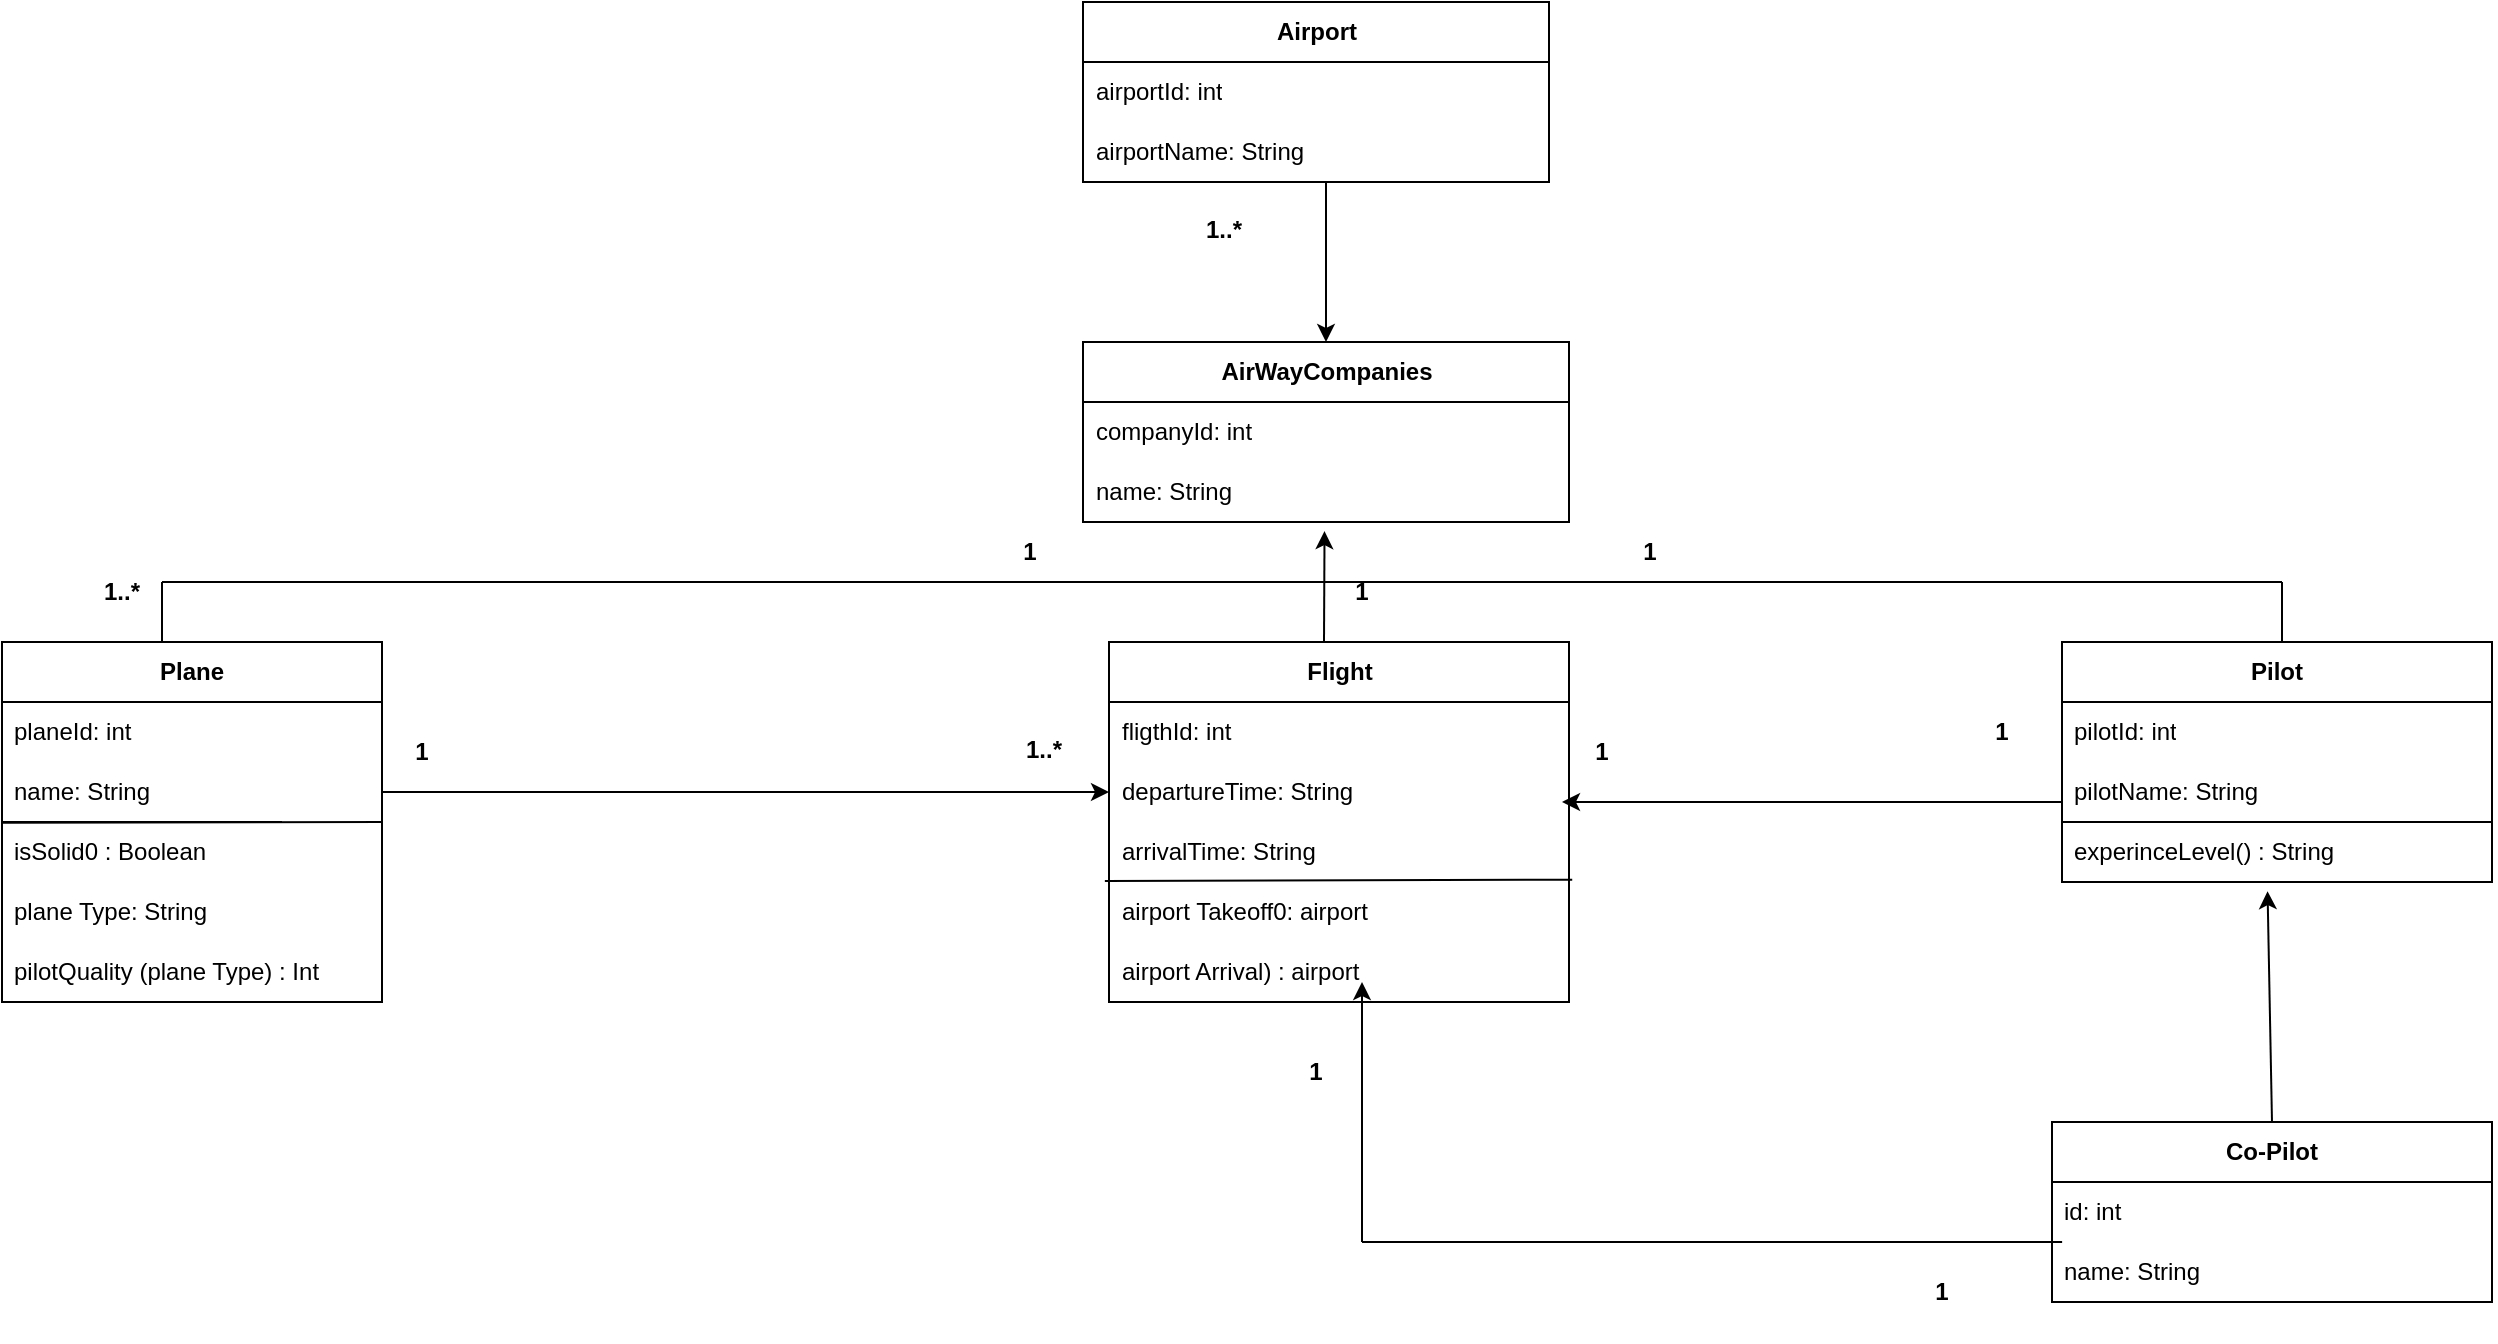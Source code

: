 <mxfile version="21.6.5" type="github">
  <diagram name="Page-1" id="zrJNWIOXKjDKUvVxFT1h">
    <mxGraphModel dx="1804" dy="647" grid="1" gridSize="10" guides="1" tooltips="1" connect="1" arrows="1" fold="1" page="1" pageScale="1" pageWidth="850" pageHeight="1100" math="0" shadow="0">
      <root>
        <mxCell id="0" />
        <mxCell id="1" parent="0" />
        <mxCell id="SiJ6wE0e8ZLLobgeJzMy-1" value="&lt;b style=&quot;background-color: rgb(255, 255, 255);&quot;&gt;Airport&lt;/b&gt;" style="swimlane;fontStyle=0;childLayout=stackLayout;horizontal=1;startSize=30;horizontalStack=0;resizeParent=1;resizeParentMax=0;resizeLast=0;collapsible=1;marginBottom=0;whiteSpace=wrap;html=1;fontColor=#000000;" vertex="1" parent="1">
          <mxGeometry x="300.5" y="50" width="233" height="90" as="geometry" />
        </mxCell>
        <mxCell id="SiJ6wE0e8ZLLobgeJzMy-2" value="airportId: int" style="text;strokeColor=none;fillColor=none;align=left;verticalAlign=middle;spacingLeft=4;spacingRight=4;overflow=hidden;points=[[0,0.5],[1,0.5]];portConstraint=eastwest;rotatable=0;whiteSpace=wrap;html=1;fontColor=#000000;" vertex="1" parent="SiJ6wE0e8ZLLobgeJzMy-1">
          <mxGeometry y="30" width="233" height="30" as="geometry" />
        </mxCell>
        <mxCell id="SiJ6wE0e8ZLLobgeJzMy-3" value="airportName: String" style="text;strokeColor=none;fillColor=none;align=left;verticalAlign=middle;spacingLeft=4;spacingRight=4;overflow=hidden;points=[[0,0.5],[1,0.5]];portConstraint=eastwest;rotatable=0;whiteSpace=wrap;html=1;fontColor=#000000;" vertex="1" parent="SiJ6wE0e8ZLLobgeJzMy-1">
          <mxGeometry y="60" width="233" height="30" as="geometry" />
        </mxCell>
        <mxCell id="SiJ6wE0e8ZLLobgeJzMy-4" value="&lt;b style=&quot;background-color: rgb(255, 255, 255);&quot;&gt;AirWayCompanies&lt;/b&gt;" style="swimlane;fontStyle=0;childLayout=stackLayout;horizontal=1;startSize=30;horizontalStack=0;resizeParent=1;resizeParentMax=0;resizeLast=0;collapsible=1;marginBottom=0;whiteSpace=wrap;html=1;fontColor=#000000;" vertex="1" parent="1">
          <mxGeometry x="300.5" y="220" width="243" height="90" as="geometry" />
        </mxCell>
        <mxCell id="SiJ6wE0e8ZLLobgeJzMy-5" value="companyId: int" style="text;strokeColor=none;fillColor=none;align=left;verticalAlign=middle;spacingLeft=4;spacingRight=4;overflow=hidden;points=[[0,0.5],[1,0.5]];portConstraint=eastwest;rotatable=0;whiteSpace=wrap;html=1;fontColor=#000000;" vertex="1" parent="SiJ6wE0e8ZLLobgeJzMy-4">
          <mxGeometry y="30" width="243" height="30" as="geometry" />
        </mxCell>
        <mxCell id="SiJ6wE0e8ZLLobgeJzMy-6" value="name: String" style="text;strokeColor=none;fillColor=none;align=left;verticalAlign=middle;spacingLeft=4;spacingRight=4;overflow=hidden;points=[[0,0.5],[1,0.5]];portConstraint=eastwest;rotatable=0;whiteSpace=wrap;html=1;fontColor=#000000;" vertex="1" parent="SiJ6wE0e8ZLLobgeJzMy-4">
          <mxGeometry y="60" width="243" height="30" as="geometry" />
        </mxCell>
        <mxCell id="SiJ6wE0e8ZLLobgeJzMy-7" value="&lt;b style=&quot;background-color: rgb(255, 255, 255);&quot;&gt;Plane&lt;/b&gt;" style="swimlane;fontStyle=0;childLayout=stackLayout;horizontal=1;startSize=30;horizontalStack=0;resizeParent=1;resizeParentMax=0;resizeLast=0;collapsible=1;marginBottom=0;whiteSpace=wrap;html=1;fontColor=#000000;" vertex="1" parent="1">
          <mxGeometry x="-240" y="370" width="190" height="180" as="geometry" />
        </mxCell>
        <mxCell id="SiJ6wE0e8ZLLobgeJzMy-8" value="planeId: int" style="text;strokeColor=none;fillColor=none;align=left;verticalAlign=middle;spacingLeft=4;spacingRight=4;overflow=hidden;points=[[0,0.5],[1,0.5]];portConstraint=eastwest;rotatable=0;whiteSpace=wrap;html=1;fontColor=#000000;" vertex="1" parent="SiJ6wE0e8ZLLobgeJzMy-7">
          <mxGeometry y="30" width="190" height="30" as="geometry" />
        </mxCell>
        <mxCell id="SiJ6wE0e8ZLLobgeJzMy-9" value="name: String" style="text;strokeColor=none;fillColor=none;align=left;verticalAlign=middle;spacingLeft=4;spacingRight=4;overflow=hidden;points=[[0,0.5],[1,0.5]];portConstraint=eastwest;rotatable=0;whiteSpace=wrap;html=1;fontColor=#000000;" vertex="1" parent="SiJ6wE0e8ZLLobgeJzMy-7">
          <mxGeometry y="60" width="190" height="30" as="geometry" />
        </mxCell>
        <mxCell id="SiJ6wE0e8ZLLobgeJzMy-10" value="" style="endArrow=none;html=1;rounded=0;fontColor=#000000;" edge="1" parent="SiJ6wE0e8ZLLobgeJzMy-7">
          <mxGeometry width="50" height="50" relative="1" as="geometry">
            <mxPoint y="90.0" as="sourcePoint" />
            <mxPoint x="140" y="90.0" as="targetPoint" />
          </mxGeometry>
        </mxCell>
        <mxCell id="SiJ6wE0e8ZLLobgeJzMy-11" value="isSolid0 : Boolean" style="text;strokeColor=none;fillColor=none;align=left;verticalAlign=middle;spacingLeft=4;spacingRight=4;overflow=hidden;points=[[0,0.5],[1,0.5]];portConstraint=eastwest;rotatable=0;whiteSpace=wrap;html=1;fontColor=#000000;" vertex="1" parent="SiJ6wE0e8ZLLobgeJzMy-7">
          <mxGeometry y="90" width="190" height="30" as="geometry" />
        </mxCell>
        <mxCell id="SiJ6wE0e8ZLLobgeJzMy-12" value="plane Type: String" style="text;strokeColor=none;fillColor=none;align=left;verticalAlign=middle;spacingLeft=4;spacingRight=4;overflow=hidden;points=[[0,0.5],[1,0.5]];portConstraint=eastwest;rotatable=0;whiteSpace=wrap;html=1;fontColor=#000000;" vertex="1" parent="SiJ6wE0e8ZLLobgeJzMy-7">
          <mxGeometry y="120" width="190" height="30" as="geometry" />
        </mxCell>
        <mxCell id="SiJ6wE0e8ZLLobgeJzMy-13" value="pilotQuality (plane Type) : Int" style="text;strokeColor=none;fillColor=none;align=left;verticalAlign=middle;spacingLeft=4;spacingRight=4;overflow=hidden;points=[[0,0.5],[1,0.5]];portConstraint=eastwest;rotatable=0;whiteSpace=wrap;html=1;fontColor=#000000;" vertex="1" parent="SiJ6wE0e8ZLLobgeJzMy-7">
          <mxGeometry y="150" width="190" height="30" as="geometry" />
        </mxCell>
        <mxCell id="SiJ6wE0e8ZLLobgeJzMy-14" value="" style="endArrow=none;html=1;rounded=0;exitX=-0.002;exitY=0.011;exitDx=0;exitDy=0;exitPerimeter=0;" edge="1" parent="SiJ6wE0e8ZLLobgeJzMy-7" source="SiJ6wE0e8ZLLobgeJzMy-11">
          <mxGeometry width="50" height="50" relative="1" as="geometry">
            <mxPoint x="130" y="170" as="sourcePoint" />
            <mxPoint x="190" y="90" as="targetPoint" />
          </mxGeometry>
        </mxCell>
        <mxCell id="SiJ6wE0e8ZLLobgeJzMy-15" value="&lt;b&gt;&lt;span style=&quot;background-color: rgb(255, 255, 255);&quot;&gt;Flight&lt;/span&gt;&lt;br&gt;&lt;/b&gt;" style="swimlane;fontStyle=0;childLayout=stackLayout;horizontal=1;startSize=30;horizontalStack=0;resizeParent=1;resizeParentMax=0;resizeLast=0;collapsible=1;marginBottom=0;whiteSpace=wrap;html=1;fontColor=#000000;" vertex="1" parent="1">
          <mxGeometry x="313.5" y="370" width="230" height="180" as="geometry" />
        </mxCell>
        <mxCell id="SiJ6wE0e8ZLLobgeJzMy-16" value="fligthId: int" style="text;strokeColor=none;fillColor=none;align=left;verticalAlign=middle;spacingLeft=4;spacingRight=4;overflow=hidden;points=[[0,0.5],[1,0.5]];portConstraint=eastwest;rotatable=0;whiteSpace=wrap;html=1;fontColor=#000000;" vertex="1" parent="SiJ6wE0e8ZLLobgeJzMy-15">
          <mxGeometry y="30" width="230" height="30" as="geometry" />
        </mxCell>
        <mxCell id="SiJ6wE0e8ZLLobgeJzMy-17" value="departureTime: String" style="text;strokeColor=none;fillColor=none;align=left;verticalAlign=middle;spacingLeft=4;spacingRight=4;overflow=hidden;points=[[0,0.5],[1,0.5]];portConstraint=eastwest;rotatable=0;whiteSpace=wrap;html=1;fontColor=#000000;" vertex="1" parent="SiJ6wE0e8ZLLobgeJzMy-15">
          <mxGeometry y="60" width="230" height="30" as="geometry" />
        </mxCell>
        <mxCell id="SiJ6wE0e8ZLLobgeJzMy-18" value="arrivalTime: String" style="text;strokeColor=none;fillColor=none;align=left;verticalAlign=middle;spacingLeft=4;spacingRight=4;overflow=hidden;points=[[0,0.5],[1,0.5]];portConstraint=eastwest;rotatable=0;whiteSpace=wrap;html=1;fontColor=#000000;" vertex="1" parent="SiJ6wE0e8ZLLobgeJzMy-15">
          <mxGeometry y="90" width="230" height="30" as="geometry" />
        </mxCell>
        <mxCell id="SiJ6wE0e8ZLLobgeJzMy-19" value="airport Takeoff0: airport" style="text;strokeColor=none;fillColor=none;align=left;verticalAlign=middle;spacingLeft=4;spacingRight=4;overflow=hidden;points=[[0,0.5],[1,0.5]];portConstraint=eastwest;rotatable=0;whiteSpace=wrap;html=1;fontColor=#000000;" vertex="1" parent="SiJ6wE0e8ZLLobgeJzMy-15">
          <mxGeometry y="120" width="230" height="30" as="geometry" />
        </mxCell>
        <mxCell id="SiJ6wE0e8ZLLobgeJzMy-20" value="airport Arrival) : airport" style="text;strokeColor=none;fillColor=none;align=left;verticalAlign=middle;spacingLeft=4;spacingRight=4;overflow=hidden;points=[[0,0.5],[1,0.5]];portConstraint=eastwest;rotatable=0;whiteSpace=wrap;html=1;fontColor=#000000;" vertex="1" parent="SiJ6wE0e8ZLLobgeJzMy-15">
          <mxGeometry y="150" width="230" height="30" as="geometry" />
        </mxCell>
        <mxCell id="SiJ6wE0e8ZLLobgeJzMy-21" value="" style="endArrow=none;html=1;rounded=0;entryX=1.007;entryY=-0.039;entryDx=0;entryDy=0;entryPerimeter=0;exitX=-0.009;exitY=-0.016;exitDx=0;exitDy=0;exitPerimeter=0;" edge="1" parent="SiJ6wE0e8ZLLobgeJzMy-15" source="SiJ6wE0e8ZLLobgeJzMy-19" target="SiJ6wE0e8ZLLobgeJzMy-19">
          <mxGeometry width="50" height="50" relative="1" as="geometry">
            <mxPoint x="180" y="110" as="sourcePoint" />
            <mxPoint x="230" y="60" as="targetPoint" />
          </mxGeometry>
        </mxCell>
        <mxCell id="SiJ6wE0e8ZLLobgeJzMy-22" value="&lt;b style=&quot;background-color: rgb(255, 255, 255);&quot;&gt;Pilot&lt;br&gt;&lt;/b&gt;" style="swimlane;fontStyle=0;childLayout=stackLayout;horizontal=1;startSize=30;horizontalStack=0;resizeParent=1;resizeParentMax=0;resizeLast=0;collapsible=1;marginBottom=0;whiteSpace=wrap;html=1;fontColor=#000000;" vertex="1" parent="1">
          <mxGeometry x="790" y="370" width="215" height="120" as="geometry" />
        </mxCell>
        <mxCell id="SiJ6wE0e8ZLLobgeJzMy-23" value="pilotId: int" style="text;strokeColor=none;fillColor=none;align=left;verticalAlign=middle;spacingLeft=4;spacingRight=4;overflow=hidden;points=[[0,0.5],[1,0.5]];portConstraint=eastwest;rotatable=0;whiteSpace=wrap;html=1;fontColor=#000000;" vertex="1" parent="SiJ6wE0e8ZLLobgeJzMy-22">
          <mxGeometry y="30" width="215" height="30" as="geometry" />
        </mxCell>
        <mxCell id="SiJ6wE0e8ZLLobgeJzMy-24" value="pilotName: String" style="text;strokeColor=none;fillColor=none;align=left;verticalAlign=middle;spacingLeft=4;spacingRight=4;overflow=hidden;points=[[0,0.5],[1,0.5]];portConstraint=eastwest;rotatable=0;whiteSpace=wrap;html=1;fontColor=#000000;" vertex="1" parent="SiJ6wE0e8ZLLobgeJzMy-22">
          <mxGeometry y="60" width="215" height="30" as="geometry" />
        </mxCell>
        <mxCell id="SiJ6wE0e8ZLLobgeJzMy-25" value="experinceLevel() : String" style="text;strokeColor=none;fillColor=none;align=left;verticalAlign=middle;spacingLeft=4;spacingRight=4;overflow=hidden;points=[[0,0.5],[1,0.5]];portConstraint=eastwest;rotatable=0;whiteSpace=wrap;html=1;fontColor=#000000;" vertex="1" parent="SiJ6wE0e8ZLLobgeJzMy-22">
          <mxGeometry y="90" width="215" height="30" as="geometry" />
        </mxCell>
        <mxCell id="SiJ6wE0e8ZLLobgeJzMy-26" value="" style="endArrow=none;html=1;rounded=0;exitX=0.001;exitY=0;exitDx=0;exitDy=0;exitPerimeter=0;" edge="1" parent="SiJ6wE0e8ZLLobgeJzMy-22" source="SiJ6wE0e8ZLLobgeJzMy-25">
          <mxGeometry width="50" height="50" relative="1" as="geometry">
            <mxPoint x="85" y="80" as="sourcePoint" />
            <mxPoint x="215" y="90" as="targetPoint" />
          </mxGeometry>
        </mxCell>
        <mxCell id="SiJ6wE0e8ZLLobgeJzMy-27" value="&lt;b style=&quot;background-color: rgb(255, 255, 255);&quot;&gt;Co-Pilot&lt;br&gt;&lt;/b&gt;" style="swimlane;fontStyle=0;childLayout=stackLayout;horizontal=1;startSize=30;horizontalStack=0;resizeParent=1;resizeParentMax=0;resizeLast=0;collapsible=1;marginBottom=0;whiteSpace=wrap;html=1;fontColor=#000000;" vertex="1" parent="1">
          <mxGeometry x="785" y="610" width="220" height="90" as="geometry" />
        </mxCell>
        <mxCell id="SiJ6wE0e8ZLLobgeJzMy-28" value="id: int" style="text;strokeColor=none;fillColor=none;align=left;verticalAlign=middle;spacingLeft=4;spacingRight=4;overflow=hidden;points=[[0,0.5],[1,0.5]];portConstraint=eastwest;rotatable=0;whiteSpace=wrap;html=1;fontColor=#000000;" vertex="1" parent="SiJ6wE0e8ZLLobgeJzMy-27">
          <mxGeometry y="30" width="220" height="30" as="geometry" />
        </mxCell>
        <mxCell id="SiJ6wE0e8ZLLobgeJzMy-29" value="name: String" style="text;strokeColor=none;fillColor=none;align=left;verticalAlign=middle;spacingLeft=4;spacingRight=4;overflow=hidden;points=[[0,0.5],[1,0.5]];portConstraint=eastwest;rotatable=0;whiteSpace=wrap;html=1;fontColor=#000000;" vertex="1" parent="SiJ6wE0e8ZLLobgeJzMy-27">
          <mxGeometry y="60" width="220" height="30" as="geometry" />
        </mxCell>
        <mxCell id="SiJ6wE0e8ZLLobgeJzMy-30" value="" style="endArrow=classic;html=1;rounded=0;entryX=0.5;entryY=0;entryDx=0;entryDy=0;" edge="1" parent="1" target="SiJ6wE0e8ZLLobgeJzMy-4">
          <mxGeometry width="50" height="50" relative="1" as="geometry">
            <mxPoint x="422" y="140" as="sourcePoint" />
            <mxPoint x="490" y="270" as="targetPoint" />
          </mxGeometry>
        </mxCell>
        <mxCell id="SiJ6wE0e8ZLLobgeJzMy-31" value="" style="endArrow=none;html=1;rounded=0;" edge="1" parent="1">
          <mxGeometry width="50" height="50" relative="1" as="geometry">
            <mxPoint x="-160" y="340" as="sourcePoint" />
            <mxPoint x="900" y="340" as="targetPoint" />
          </mxGeometry>
        </mxCell>
        <mxCell id="SiJ6wE0e8ZLLobgeJzMy-32" value="" style="endArrow=none;html=1;rounded=0;" edge="1" parent="1">
          <mxGeometry width="50" height="50" relative="1" as="geometry">
            <mxPoint x="-160" y="370" as="sourcePoint" />
            <mxPoint x="-160" y="340" as="targetPoint" />
          </mxGeometry>
        </mxCell>
        <mxCell id="SiJ6wE0e8ZLLobgeJzMy-33" value="" style="endArrow=none;html=1;rounded=0;" edge="1" parent="1">
          <mxGeometry width="50" height="50" relative="1" as="geometry">
            <mxPoint x="900" y="370" as="sourcePoint" />
            <mxPoint x="900" y="340" as="targetPoint" />
          </mxGeometry>
        </mxCell>
        <mxCell id="SiJ6wE0e8ZLLobgeJzMy-34" value="" style="endArrow=classic;html=1;rounded=0;entryX=0.497;entryY=1.152;entryDx=0;entryDy=0;entryPerimeter=0;" edge="1" parent="1" target="SiJ6wE0e8ZLLobgeJzMy-6">
          <mxGeometry width="50" height="50" relative="1" as="geometry">
            <mxPoint x="421" y="370" as="sourcePoint" />
            <mxPoint x="440" y="450" as="targetPoint" />
          </mxGeometry>
        </mxCell>
        <mxCell id="SiJ6wE0e8ZLLobgeJzMy-35" value="" style="endArrow=classic;html=1;rounded=0;entryX=0.478;entryY=1.152;entryDx=0;entryDy=0;entryPerimeter=0;exitX=0.5;exitY=0;exitDx=0;exitDy=0;" edge="1" parent="1" source="SiJ6wE0e8ZLLobgeJzMy-27" target="SiJ6wE0e8ZLLobgeJzMy-25">
          <mxGeometry width="50" height="50" relative="1" as="geometry">
            <mxPoint x="390" y="590" as="sourcePoint" />
            <mxPoint x="440" y="540" as="targetPoint" />
          </mxGeometry>
        </mxCell>
        <mxCell id="SiJ6wE0e8ZLLobgeJzMy-36" value="" style="endArrow=classic;html=1;rounded=0;" edge="1" parent="1">
          <mxGeometry width="50" height="50" relative="1" as="geometry">
            <mxPoint x="440" y="670" as="sourcePoint" />
            <mxPoint x="440" y="540" as="targetPoint" />
          </mxGeometry>
        </mxCell>
        <mxCell id="SiJ6wE0e8ZLLobgeJzMy-37" value="" style="endArrow=none;html=1;rounded=0;exitX=0.023;exitY=0;exitDx=0;exitDy=0;exitPerimeter=0;" edge="1" parent="1" source="SiJ6wE0e8ZLLobgeJzMy-29">
          <mxGeometry width="50" height="50" relative="1" as="geometry">
            <mxPoint x="390" y="590" as="sourcePoint" />
            <mxPoint x="440" y="670" as="targetPoint" />
          </mxGeometry>
        </mxCell>
        <mxCell id="SiJ6wE0e8ZLLobgeJzMy-38" value="&lt;b&gt;1&lt;/b&gt;" style="text;html=1;strokeColor=none;fillColor=none;align=center;verticalAlign=middle;whiteSpace=wrap;rounded=0;" vertex="1" parent="1">
          <mxGeometry x="690" y="670" width="80" height="50" as="geometry" />
        </mxCell>
        <mxCell id="SiJ6wE0e8ZLLobgeJzMy-39" value="&lt;b&gt;1&lt;/b&gt;" style="text;html=1;strokeColor=none;fillColor=none;align=center;verticalAlign=middle;whiteSpace=wrap;rounded=0;" vertex="1" parent="1">
          <mxGeometry x="377" y="560" width="80" height="50" as="geometry" />
        </mxCell>
        <mxCell id="SiJ6wE0e8ZLLobgeJzMy-40" value="&lt;b&gt;1&lt;/b&gt;" style="text;html=1;strokeColor=none;fillColor=none;align=center;verticalAlign=middle;whiteSpace=wrap;rounded=0;" vertex="1" parent="1">
          <mxGeometry x="-70" y="400" width="80" height="50" as="geometry" />
        </mxCell>
        <mxCell id="SiJ6wE0e8ZLLobgeJzMy-41" value="&lt;b&gt;1&lt;/b&gt;" style="text;html=1;strokeColor=none;fillColor=none;align=center;verticalAlign=middle;whiteSpace=wrap;rounded=0;" vertex="1" parent="1">
          <mxGeometry x="720" y="390" width="80" height="50" as="geometry" />
        </mxCell>
        <mxCell id="SiJ6wE0e8ZLLobgeJzMy-42" value="&lt;b&gt;1&lt;/b&gt;" style="text;html=1;strokeColor=none;fillColor=none;align=center;verticalAlign=middle;whiteSpace=wrap;rounded=0;" vertex="1" parent="1">
          <mxGeometry x="520" y="400" width="80" height="50" as="geometry" />
        </mxCell>
        <mxCell id="SiJ6wE0e8ZLLobgeJzMy-43" value="" style="endArrow=classic;html=1;rounded=0;entryX=0.25;entryY=1;entryDx=0;entryDy=0;" edge="1" parent="1" target="SiJ6wE0e8ZLLobgeJzMy-42">
          <mxGeometry width="50" height="50" relative="1" as="geometry">
            <mxPoint x="790" y="450" as="sourcePoint" />
            <mxPoint x="450" y="500" as="targetPoint" />
          </mxGeometry>
        </mxCell>
        <mxCell id="SiJ6wE0e8ZLLobgeJzMy-44" value="&lt;b&gt;1&lt;/b&gt;" style="text;html=1;strokeColor=none;fillColor=none;align=center;verticalAlign=middle;whiteSpace=wrap;rounded=0;" vertex="1" parent="1">
          <mxGeometry x="233.5" y="300" width="80" height="50" as="geometry" />
        </mxCell>
        <mxCell id="SiJ6wE0e8ZLLobgeJzMy-45" value="&lt;b&gt;1&lt;/b&gt;" style="text;html=1;strokeColor=none;fillColor=none;align=center;verticalAlign=middle;whiteSpace=wrap;rounded=0;" vertex="1" parent="1">
          <mxGeometry x="400" y="320" width="80" height="50" as="geometry" />
        </mxCell>
        <mxCell id="SiJ6wE0e8ZLLobgeJzMy-46" value="&lt;b&gt;1&lt;/b&gt;" style="text;html=1;strokeColor=none;fillColor=none;align=center;verticalAlign=middle;whiteSpace=wrap;rounded=0;" vertex="1" parent="1">
          <mxGeometry x="543.5" y="300" width="80" height="50" as="geometry" />
        </mxCell>
        <mxCell id="SiJ6wE0e8ZLLobgeJzMy-47" value="&lt;b&gt;1..*&lt;/b&gt;" style="text;html=1;strokeColor=none;fillColor=none;align=center;verticalAlign=middle;whiteSpace=wrap;rounded=0;" vertex="1" parent="1">
          <mxGeometry x="-210" y="330" width="60" height="30" as="geometry" />
        </mxCell>
        <mxCell id="SiJ6wE0e8ZLLobgeJzMy-48" value="&lt;b style=&quot;border-color: var(--border-color); caret-color: rgb(0, 0, 0); color: rgb(0, 0, 0); font-family: Helvetica; font-size: 12px; font-style: normal; font-variant-caps: normal; letter-spacing: normal; text-align: center; text-indent: 0px; text-transform: none; word-spacing: 0px; -webkit-text-stroke-width: 0px; text-decoration: none;&quot;&gt;1..*&lt;/b&gt;" style="text;whiteSpace=wrap;html=1;" vertex="1" parent="1">
          <mxGeometry x="360" y="150" width="50" height="40" as="geometry" />
        </mxCell>
        <mxCell id="SiJ6wE0e8ZLLobgeJzMy-49" value="" style="endArrow=classic;html=1;rounded=0;entryX=0;entryY=0.5;entryDx=0;entryDy=0;" edge="1" parent="1" target="SiJ6wE0e8ZLLobgeJzMy-17">
          <mxGeometry width="50" height="50" relative="1" as="geometry">
            <mxPoint x="-50" y="445" as="sourcePoint" />
            <mxPoint x="450" y="440" as="targetPoint" />
          </mxGeometry>
        </mxCell>
        <mxCell id="SiJ6wE0e8ZLLobgeJzMy-50" value="&lt;b style=&quot;border-color: var(--border-color); caret-color: rgb(0, 0, 0); color: rgb(0, 0, 0); font-family: Helvetica; font-size: 12px; font-style: normal; font-variant-caps: normal; letter-spacing: normal; text-align: center; text-indent: 0px; text-transform: none; word-spacing: 0px; -webkit-text-stroke-width: 0px; text-decoration: none;&quot;&gt;1..*&lt;/b&gt;" style="text;whiteSpace=wrap;html=1;" vertex="1" parent="1">
          <mxGeometry x="270" y="410" width="50" height="40" as="geometry" />
        </mxCell>
      </root>
    </mxGraphModel>
  </diagram>
</mxfile>
